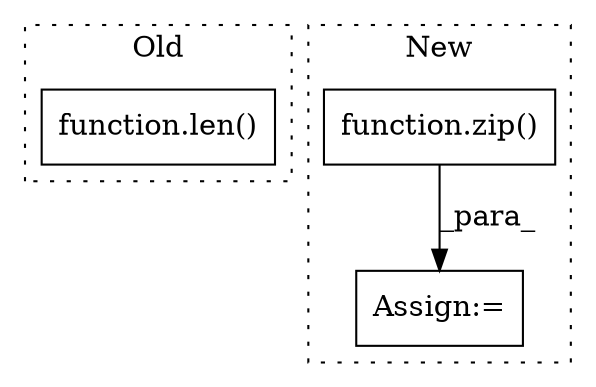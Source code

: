 digraph G {
subgraph cluster0 {
1 [label="function.len()" a="75" s="4465,4480" l="4,1" shape="box"];
label = "Old";
style="dotted";
}
subgraph cluster1 {
2 [label="function.zip()" a="75" s="5737,5753" l="4,1" shape="box"];
3 [label="Assign:=" a="68" s="5729" l="3" shape="box"];
label = "New";
style="dotted";
}
2 -> 3 [label="_para_"];
}